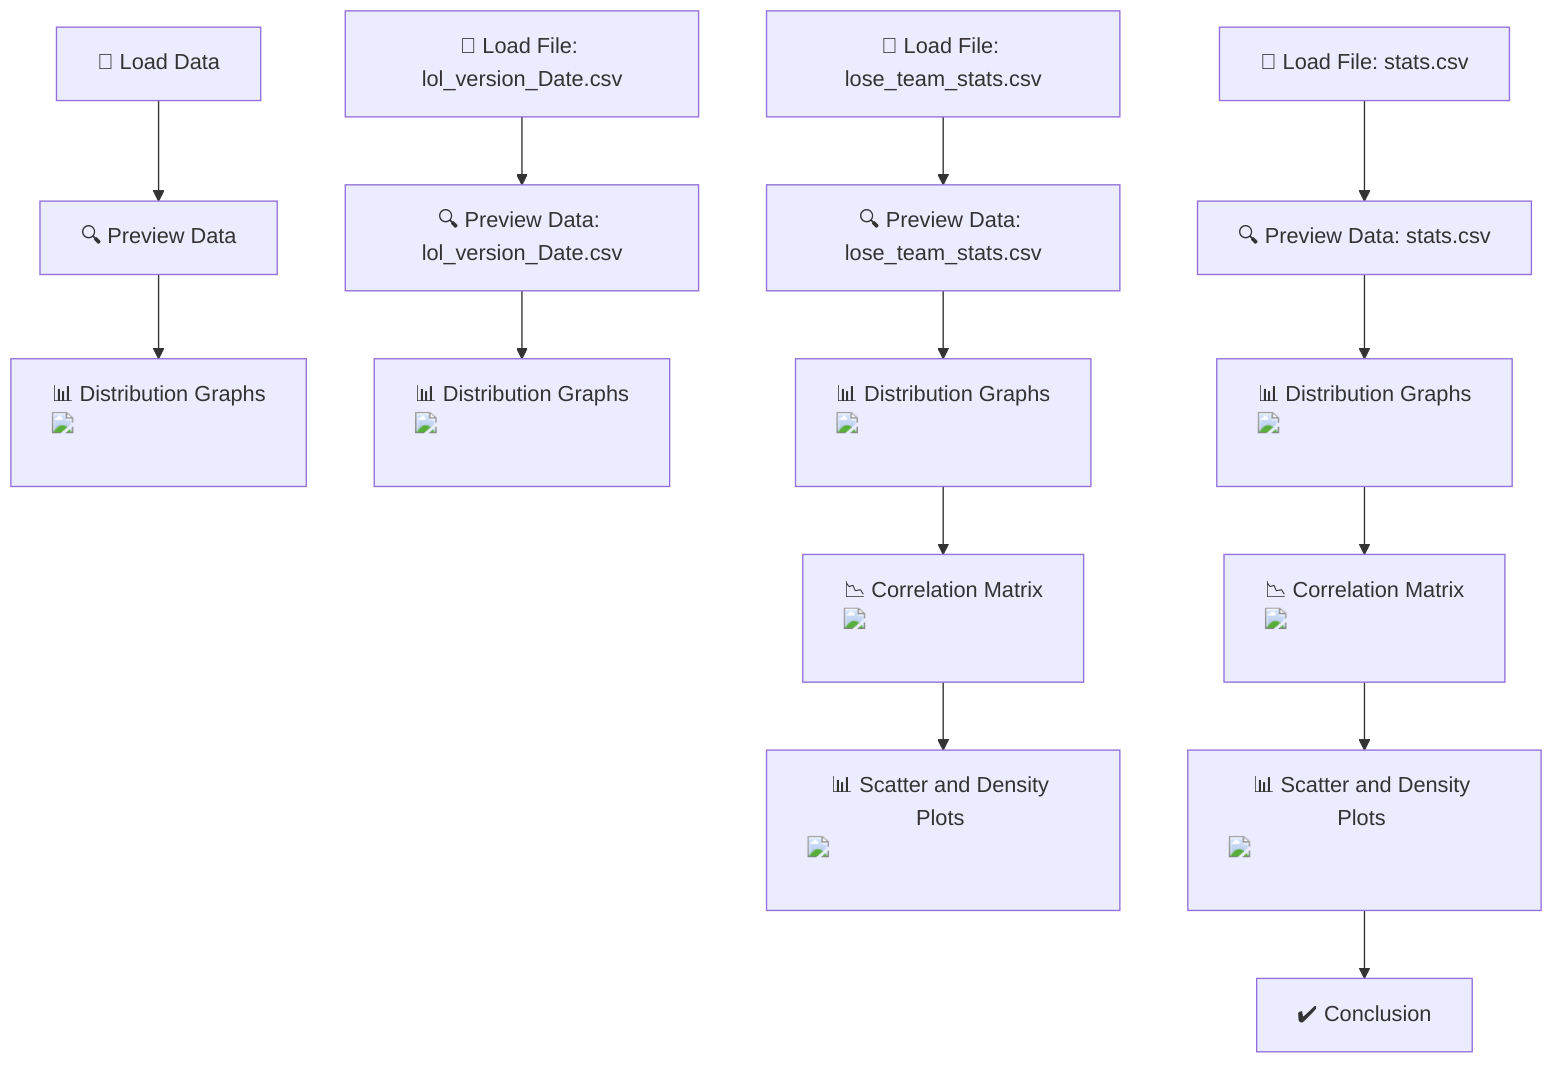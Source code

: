 flowchart TD
    A["📂 Load Data"] --> B["🔍 Preview Data"]
    B --> C["📊 Distribution Graphs <img src='dummy_plots/hist_template.svg' /> <br/>"]
    A1["📂 Load File: lol_version_Date.csv"] --> B1["🔍 Preview Data: lol_version_Date.csv"]
    B1 --> C1["📊 Distribution Graphs <img src='dummy_plots/hist_template.svg' /> <br/>"]
    A2["📂 Load File: lose_team_stats.csv"] --> B2["🔍 Preview Data: lose_team_stats.csv"]
    B2 --> C2["📊 Distribution Graphs <img src='dummy_plots/hist_template.svg' /> <br/>"]
    C2 --> D2["📉 Correlation Matrix <img src='dummy_plots/scatter_plot_template.svg' /> <br/>"]
    D2 --> E2["📊 Scatter and Density Plots <img src='dummy_plots/scatter_plot_template.svg' /> <br/>"]
    A3["📂 Load File: stats.csv"] --> B3["🔍 Preview Data: stats.csv"]
    B3 --> C3["📊 Distribution Graphs <img src='dummy_plots/hist_template.svg' /> <br/>"]
    C3 --> D3["📉 Correlation Matrix <img src='dummy_plots/scatter_plot_template.svg' /> <br/>"]
    D3 --> E3["📊 Scatter and Density Plots <img src='dummy_plots/scatter_plot_template.svg' /> <br/>"]
    E3 --> F["✔️ Conclusion"]